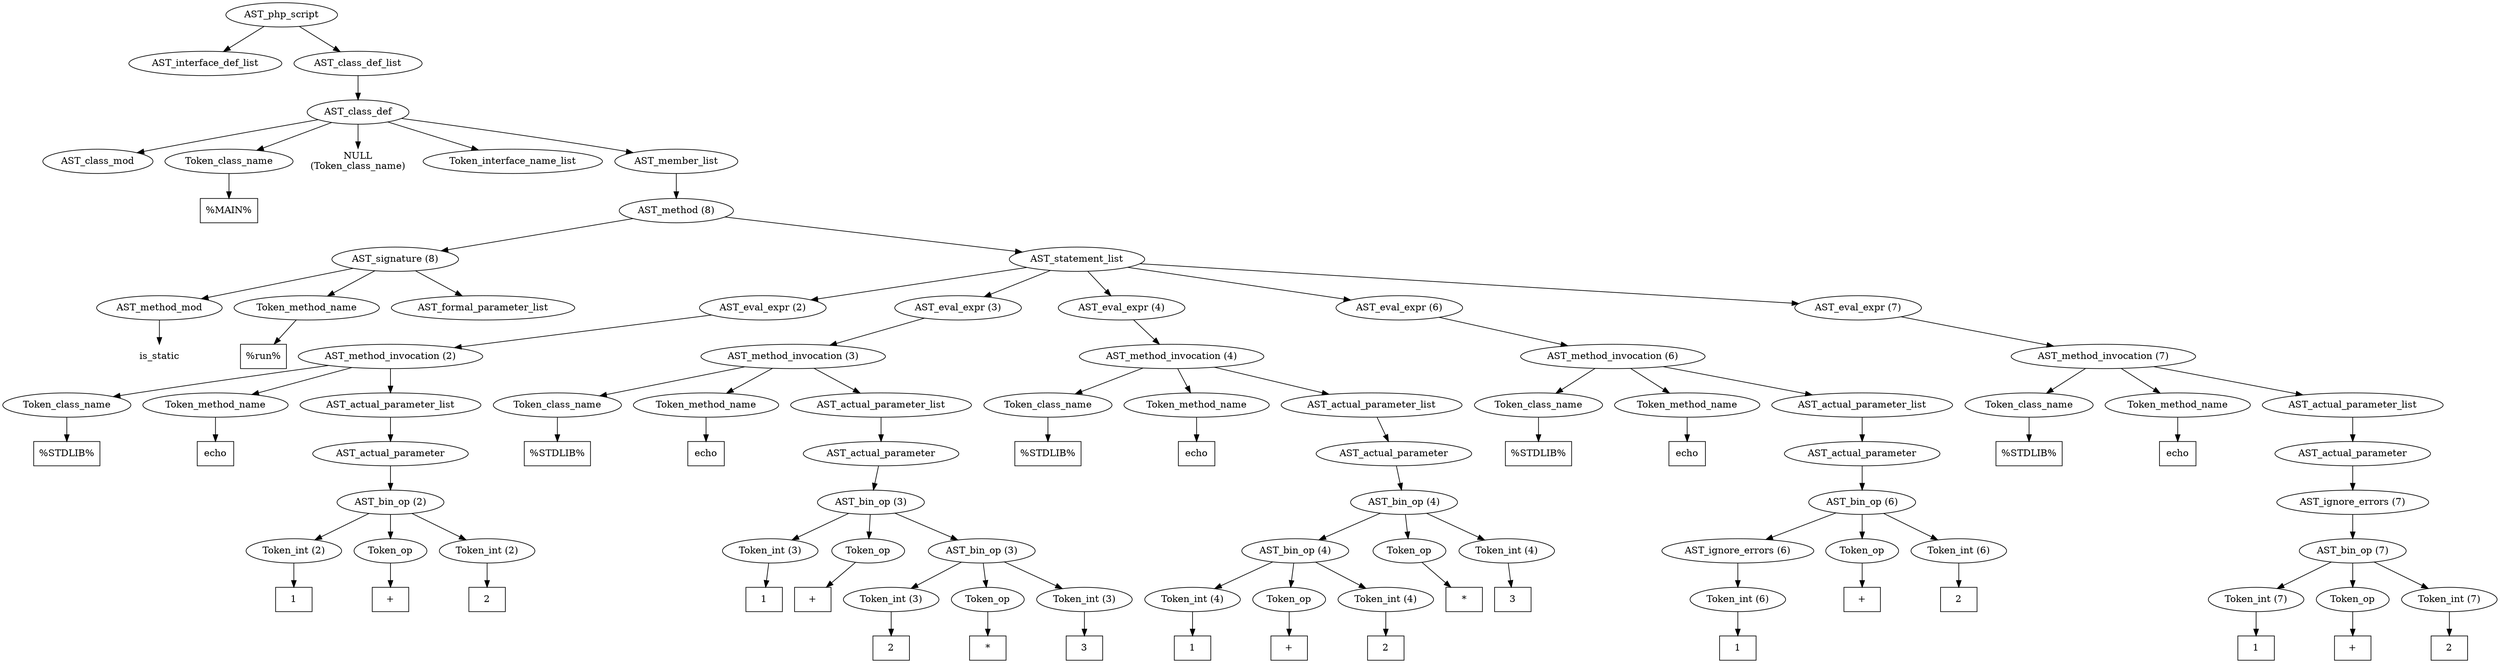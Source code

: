 /*
 * AST in dot format generated by phc -- the PHP compiler
 */

digraph AST {
node_0 [label="AST_php_script"];
node_1 [label="AST_interface_def_list"];
node_2 [label="AST_class_def_list"];
node_3 [label="AST_class_def"];
node_4 [label="AST_class_mod"];
node_5 [label="Token_class_name"];
node_6 [label="%MAIN%", shape=box]
node_5 -> node_6;
node_7 [label="NULL\n(Token_class_name)", shape=plaintext]
node_8 [label="Token_interface_name_list"];
node_9 [label="AST_member_list"];
node_10 [label="AST_method (8)"];
node_11 [label="AST_signature (8)"];
node_12 [label="AST_method_mod"];
node_13 [label="is_static", shape=plaintext]
node_12 -> node_13;
node_14 [label="Token_method_name"];
node_15 [label="%run%", shape=box]
node_14 -> node_15;
node_16 [label="AST_formal_parameter_list"];
node_11 -> node_16;
node_11 -> node_14;
node_11 -> node_12;
node_17 [label="AST_statement_list"];
node_18 [label="AST_eval_expr (2)"];
node_19 [label="AST_method_invocation (2)"];
node_20 [label="Token_class_name"];
node_21 [label="%STDLIB%", shape=box]
node_20 -> node_21;
node_22 [label="Token_method_name"];
node_23 [label="echo", shape=box]
node_22 -> node_23;
node_24 [label="AST_actual_parameter_list"];
node_25 [label="AST_actual_parameter"];
node_26 [label="AST_bin_op (2)"];
node_27 [label="Token_int (2)"];
node_28 [label="1", shape=box]
node_27 -> node_28;
node_29 [label="Token_op"];
node_30 [label="+", shape=box]
node_29 -> node_30;
node_31 [label="Token_int (2)"];
node_32 [label="2", shape=box]
node_31 -> node_32;
node_26 -> node_31;
node_26 -> node_29;
node_26 -> node_27;
node_25 -> node_26;
node_24 -> node_25;
node_19 -> node_24;
node_19 -> node_22;
node_19 -> node_20;
node_18 -> node_19;
node_33 [label="AST_eval_expr (3)"];
node_34 [label="AST_method_invocation (3)"];
node_35 [label="Token_class_name"];
node_36 [label="%STDLIB%", shape=box]
node_35 -> node_36;
node_37 [label="Token_method_name"];
node_38 [label="echo", shape=box]
node_37 -> node_38;
node_39 [label="AST_actual_parameter_list"];
node_40 [label="AST_actual_parameter"];
node_41 [label="AST_bin_op (3)"];
node_42 [label="Token_int (3)"];
node_43 [label="1", shape=box]
node_42 -> node_43;
node_44 [label="Token_op"];
node_45 [label="+", shape=box]
node_44 -> node_45;
node_46 [label="AST_bin_op (3)"];
node_47 [label="Token_int (3)"];
node_48 [label="2", shape=box]
node_47 -> node_48;
node_49 [label="Token_op"];
node_50 [label="*", shape=box]
node_49 -> node_50;
node_51 [label="Token_int (3)"];
node_52 [label="3", shape=box]
node_51 -> node_52;
node_46 -> node_51;
node_46 -> node_49;
node_46 -> node_47;
node_41 -> node_46;
node_41 -> node_44;
node_41 -> node_42;
node_40 -> node_41;
node_39 -> node_40;
node_34 -> node_39;
node_34 -> node_37;
node_34 -> node_35;
node_33 -> node_34;
node_53 [label="AST_eval_expr (4)"];
node_54 [label="AST_method_invocation (4)"];
node_55 [label="Token_class_name"];
node_56 [label="%STDLIB%", shape=box]
node_55 -> node_56;
node_57 [label="Token_method_name"];
node_58 [label="echo", shape=box]
node_57 -> node_58;
node_59 [label="AST_actual_parameter_list"];
node_60 [label="AST_actual_parameter"];
node_61 [label="AST_bin_op (4)"];
node_62 [label="AST_bin_op (4)"];
node_63 [label="Token_int (4)"];
node_64 [label="1", shape=box]
node_63 -> node_64;
node_65 [label="Token_op"];
node_66 [label="+", shape=box]
node_65 -> node_66;
node_67 [label="Token_int (4)"];
node_68 [label="2", shape=box]
node_67 -> node_68;
node_62 -> node_67;
node_62 -> node_65;
node_62 -> node_63;
node_69 [label="Token_op"];
node_70 [label="*", shape=box]
node_69 -> node_70;
node_71 [label="Token_int (4)"];
node_72 [label="3", shape=box]
node_71 -> node_72;
node_61 -> node_71;
node_61 -> node_69;
node_61 -> node_62;
node_60 -> node_61;
node_59 -> node_60;
node_54 -> node_59;
node_54 -> node_57;
node_54 -> node_55;
node_53 -> node_54;
node_73 [label="AST_eval_expr (6)"];
node_74 [label="AST_method_invocation (6)"];
node_75 [label="Token_class_name"];
node_76 [label="%STDLIB%", shape=box]
node_75 -> node_76;
node_77 [label="Token_method_name"];
node_78 [label="echo", shape=box]
node_77 -> node_78;
node_79 [label="AST_actual_parameter_list"];
node_80 [label="AST_actual_parameter"];
node_81 [label="AST_bin_op (6)"];
node_82 [label="AST_ignore_errors (6)"];
node_83 [label="Token_int (6)"];
node_84 [label="1", shape=box]
node_83 -> node_84;
node_82 -> node_83;
node_85 [label="Token_op"];
node_86 [label="+", shape=box]
node_85 -> node_86;
node_87 [label="Token_int (6)"];
node_88 [label="2", shape=box]
node_87 -> node_88;
node_81 -> node_87;
node_81 -> node_85;
node_81 -> node_82;
node_80 -> node_81;
node_79 -> node_80;
node_74 -> node_79;
node_74 -> node_77;
node_74 -> node_75;
node_73 -> node_74;
node_89 [label="AST_eval_expr (7)"];
node_90 [label="AST_method_invocation (7)"];
node_91 [label="Token_class_name"];
node_92 [label="%STDLIB%", shape=box]
node_91 -> node_92;
node_93 [label="Token_method_name"];
node_94 [label="echo", shape=box]
node_93 -> node_94;
node_95 [label="AST_actual_parameter_list"];
node_96 [label="AST_actual_parameter"];
node_97 [label="AST_ignore_errors (7)"];
node_98 [label="AST_bin_op (7)"];
node_99 [label="Token_int (7)"];
node_100 [label="1", shape=box]
node_99 -> node_100;
node_101 [label="Token_op"];
node_102 [label="+", shape=box]
node_101 -> node_102;
node_103 [label="Token_int (7)"];
node_104 [label="2", shape=box]
node_103 -> node_104;
node_98 -> node_103;
node_98 -> node_101;
node_98 -> node_99;
node_97 -> node_98;
node_96 -> node_97;
node_95 -> node_96;
node_90 -> node_95;
node_90 -> node_93;
node_90 -> node_91;
node_89 -> node_90;
node_17 -> node_89;
node_17 -> node_73;
node_17 -> node_53;
node_17 -> node_33;
node_17 -> node_18;
node_10 -> node_17;
node_10 -> node_11;
node_9 -> node_10;
node_3 -> node_9;
node_3 -> node_8;
node_3 -> node_7;
node_3 -> node_5;
node_3 -> node_4;
node_2 -> node_3;
node_0 -> node_2;
node_0 -> node_1;
}
